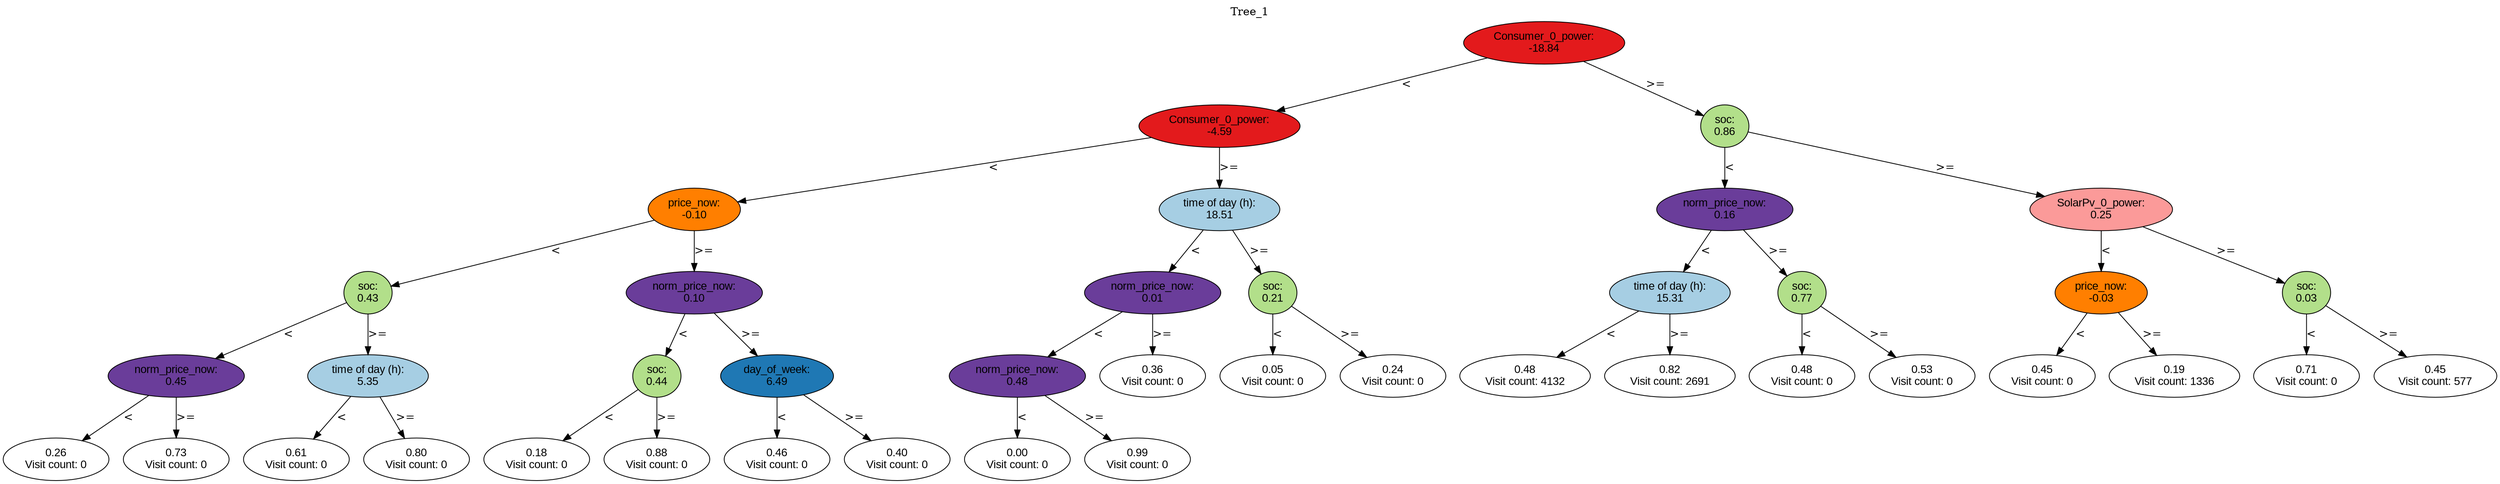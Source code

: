 digraph BST {
    node [fontname="Arial" style=filled colorscheme=paired12];
    0 [ label = "Consumer_0_power:
-18.84" fillcolor=6];
    1 [ label = "Consumer_0_power:
-4.59" fillcolor=6];
    2 [ label = "price_now:
-0.10" fillcolor=8];
    3 [ label = "soc:
0.43" fillcolor=3];
    4 [ label = "norm_price_now:
0.45" fillcolor=10];
    5 [ label = "0.26
Visit count: 0" fillcolor=white];
    6 [ label = "0.73
Visit count: 0" fillcolor=white];
    7 [ label = "time of day (h):
5.35" fillcolor=1];
    8 [ label = "0.61
Visit count: 0" fillcolor=white];
    9 [ label = "0.80
Visit count: 0" fillcolor=white];
    10 [ label = "norm_price_now:
0.10" fillcolor=10];
    11 [ label = "soc:
0.44" fillcolor=3];
    12 [ label = "0.18
Visit count: 0" fillcolor=white];
    13 [ label = "0.88
Visit count: 0" fillcolor=white];
    14 [ label = "day_of_week:
6.49" fillcolor=2];
    15 [ label = "0.46
Visit count: 0" fillcolor=white];
    16 [ label = "0.40
Visit count: 0" fillcolor=white];
    17 [ label = "time of day (h):
18.51" fillcolor=1];
    18 [ label = "norm_price_now:
0.01" fillcolor=10];
    19 [ label = "norm_price_now:
0.48" fillcolor=10];
    20 [ label = "0.00
Visit count: 0" fillcolor=white];
    21 [ label = "0.99
Visit count: 0" fillcolor=white];
    22 [ label = "0.36
Visit count: 0" fillcolor=white];
    23 [ label = "soc:
0.21" fillcolor=3];
    24 [ label = "0.05
Visit count: 0" fillcolor=white];
    25 [ label = "0.24
Visit count: 0" fillcolor=white];
    26 [ label = "soc:
0.86" fillcolor=3];
    27 [ label = "norm_price_now:
0.16" fillcolor=10];
    28 [ label = "time of day (h):
15.31" fillcolor=1];
    29 [ label = "0.48
Visit count: 4132" fillcolor=white];
    30 [ label = "0.82
Visit count: 2691" fillcolor=white];
    31 [ label = "soc:
0.77" fillcolor=3];
    32 [ label = "0.48
Visit count: 0" fillcolor=white];
    33 [ label = "0.53
Visit count: 0" fillcolor=white];
    34 [ label = "SolarPv_0_power:
0.25" fillcolor=5];
    35 [ label = "price_now:
-0.03" fillcolor=8];
    36 [ label = "0.45
Visit count: 0" fillcolor=white];
    37 [ label = "0.19
Visit count: 1336" fillcolor=white];
    38 [ label = "soc:
0.03" fillcolor=3];
    39 [ label = "0.71
Visit count: 0" fillcolor=white];
    40 [ label = "0.45
Visit count: 577" fillcolor=white];

    0  -> 1[ label = "<"];
    0  -> 26[ label = ">="];
    1  -> 2[ label = "<"];
    1  -> 17[ label = ">="];
    2  -> 3[ label = "<"];
    2  -> 10[ label = ">="];
    3  -> 4[ label = "<"];
    3  -> 7[ label = ">="];
    4  -> 5[ label = "<"];
    4  -> 6[ label = ">="];
    7  -> 8[ label = "<"];
    7  -> 9[ label = ">="];
    10  -> 11[ label = "<"];
    10  -> 14[ label = ">="];
    11  -> 12[ label = "<"];
    11  -> 13[ label = ">="];
    14  -> 15[ label = "<"];
    14  -> 16[ label = ">="];
    17  -> 18[ label = "<"];
    17  -> 23[ label = ">="];
    18  -> 19[ label = "<"];
    18  -> 22[ label = ">="];
    19  -> 20[ label = "<"];
    19  -> 21[ label = ">="];
    23  -> 24[ label = "<"];
    23  -> 25[ label = ">="];
    26  -> 27[ label = "<"];
    26  -> 34[ label = ">="];
    27  -> 28[ label = "<"];
    27  -> 31[ label = ">="];
    28  -> 29[ label = "<"];
    28  -> 30[ label = ">="];
    31  -> 32[ label = "<"];
    31  -> 33[ label = ">="];
    34  -> 35[ label = "<"];
    34  -> 38[ label = ">="];
    35  -> 36[ label = "<"];
    35  -> 37[ label = ">="];
    38  -> 39[ label = "<"];
    38  -> 40[ label = ">="];

    labelloc="t";
    label="Tree_1";
}